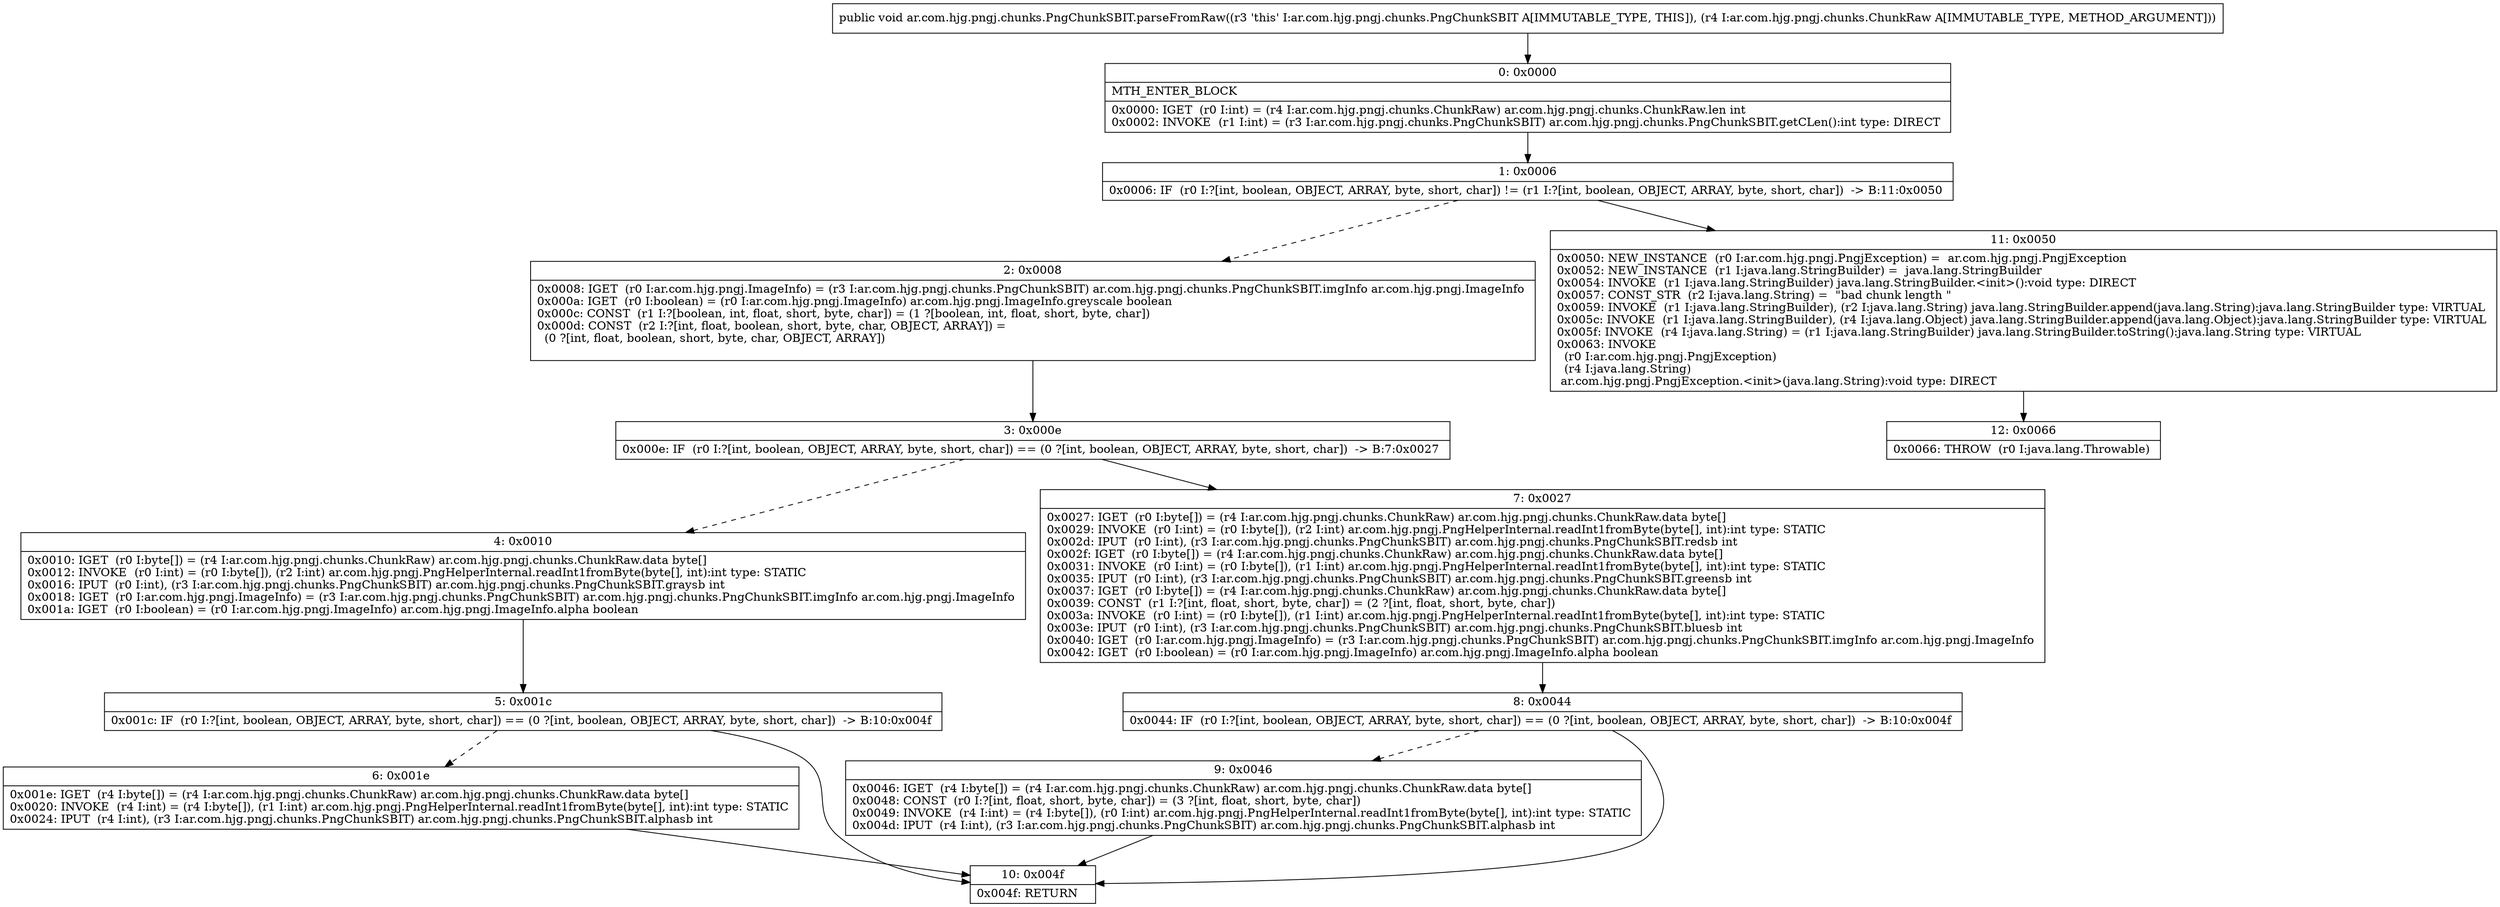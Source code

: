 digraph "CFG forar.com.hjg.pngj.chunks.PngChunkSBIT.parseFromRaw(Lar\/com\/hjg\/pngj\/chunks\/ChunkRaw;)V" {
Node_0 [shape=record,label="{0\:\ 0x0000|MTH_ENTER_BLOCK\l|0x0000: IGET  (r0 I:int) = (r4 I:ar.com.hjg.pngj.chunks.ChunkRaw) ar.com.hjg.pngj.chunks.ChunkRaw.len int \l0x0002: INVOKE  (r1 I:int) = (r3 I:ar.com.hjg.pngj.chunks.PngChunkSBIT) ar.com.hjg.pngj.chunks.PngChunkSBIT.getCLen():int type: DIRECT \l}"];
Node_1 [shape=record,label="{1\:\ 0x0006|0x0006: IF  (r0 I:?[int, boolean, OBJECT, ARRAY, byte, short, char]) != (r1 I:?[int, boolean, OBJECT, ARRAY, byte, short, char])  \-\> B:11:0x0050 \l}"];
Node_2 [shape=record,label="{2\:\ 0x0008|0x0008: IGET  (r0 I:ar.com.hjg.pngj.ImageInfo) = (r3 I:ar.com.hjg.pngj.chunks.PngChunkSBIT) ar.com.hjg.pngj.chunks.PngChunkSBIT.imgInfo ar.com.hjg.pngj.ImageInfo \l0x000a: IGET  (r0 I:boolean) = (r0 I:ar.com.hjg.pngj.ImageInfo) ar.com.hjg.pngj.ImageInfo.greyscale boolean \l0x000c: CONST  (r1 I:?[boolean, int, float, short, byte, char]) = (1 ?[boolean, int, float, short, byte, char]) \l0x000d: CONST  (r2 I:?[int, float, boolean, short, byte, char, OBJECT, ARRAY]) = \l  (0 ?[int, float, boolean, short, byte, char, OBJECT, ARRAY])\l \l}"];
Node_3 [shape=record,label="{3\:\ 0x000e|0x000e: IF  (r0 I:?[int, boolean, OBJECT, ARRAY, byte, short, char]) == (0 ?[int, boolean, OBJECT, ARRAY, byte, short, char])  \-\> B:7:0x0027 \l}"];
Node_4 [shape=record,label="{4\:\ 0x0010|0x0010: IGET  (r0 I:byte[]) = (r4 I:ar.com.hjg.pngj.chunks.ChunkRaw) ar.com.hjg.pngj.chunks.ChunkRaw.data byte[] \l0x0012: INVOKE  (r0 I:int) = (r0 I:byte[]), (r2 I:int) ar.com.hjg.pngj.PngHelperInternal.readInt1fromByte(byte[], int):int type: STATIC \l0x0016: IPUT  (r0 I:int), (r3 I:ar.com.hjg.pngj.chunks.PngChunkSBIT) ar.com.hjg.pngj.chunks.PngChunkSBIT.graysb int \l0x0018: IGET  (r0 I:ar.com.hjg.pngj.ImageInfo) = (r3 I:ar.com.hjg.pngj.chunks.PngChunkSBIT) ar.com.hjg.pngj.chunks.PngChunkSBIT.imgInfo ar.com.hjg.pngj.ImageInfo \l0x001a: IGET  (r0 I:boolean) = (r0 I:ar.com.hjg.pngj.ImageInfo) ar.com.hjg.pngj.ImageInfo.alpha boolean \l}"];
Node_5 [shape=record,label="{5\:\ 0x001c|0x001c: IF  (r0 I:?[int, boolean, OBJECT, ARRAY, byte, short, char]) == (0 ?[int, boolean, OBJECT, ARRAY, byte, short, char])  \-\> B:10:0x004f \l}"];
Node_6 [shape=record,label="{6\:\ 0x001e|0x001e: IGET  (r4 I:byte[]) = (r4 I:ar.com.hjg.pngj.chunks.ChunkRaw) ar.com.hjg.pngj.chunks.ChunkRaw.data byte[] \l0x0020: INVOKE  (r4 I:int) = (r4 I:byte[]), (r1 I:int) ar.com.hjg.pngj.PngHelperInternal.readInt1fromByte(byte[], int):int type: STATIC \l0x0024: IPUT  (r4 I:int), (r3 I:ar.com.hjg.pngj.chunks.PngChunkSBIT) ar.com.hjg.pngj.chunks.PngChunkSBIT.alphasb int \l}"];
Node_7 [shape=record,label="{7\:\ 0x0027|0x0027: IGET  (r0 I:byte[]) = (r4 I:ar.com.hjg.pngj.chunks.ChunkRaw) ar.com.hjg.pngj.chunks.ChunkRaw.data byte[] \l0x0029: INVOKE  (r0 I:int) = (r0 I:byte[]), (r2 I:int) ar.com.hjg.pngj.PngHelperInternal.readInt1fromByte(byte[], int):int type: STATIC \l0x002d: IPUT  (r0 I:int), (r3 I:ar.com.hjg.pngj.chunks.PngChunkSBIT) ar.com.hjg.pngj.chunks.PngChunkSBIT.redsb int \l0x002f: IGET  (r0 I:byte[]) = (r4 I:ar.com.hjg.pngj.chunks.ChunkRaw) ar.com.hjg.pngj.chunks.ChunkRaw.data byte[] \l0x0031: INVOKE  (r0 I:int) = (r0 I:byte[]), (r1 I:int) ar.com.hjg.pngj.PngHelperInternal.readInt1fromByte(byte[], int):int type: STATIC \l0x0035: IPUT  (r0 I:int), (r3 I:ar.com.hjg.pngj.chunks.PngChunkSBIT) ar.com.hjg.pngj.chunks.PngChunkSBIT.greensb int \l0x0037: IGET  (r0 I:byte[]) = (r4 I:ar.com.hjg.pngj.chunks.ChunkRaw) ar.com.hjg.pngj.chunks.ChunkRaw.data byte[] \l0x0039: CONST  (r1 I:?[int, float, short, byte, char]) = (2 ?[int, float, short, byte, char]) \l0x003a: INVOKE  (r0 I:int) = (r0 I:byte[]), (r1 I:int) ar.com.hjg.pngj.PngHelperInternal.readInt1fromByte(byte[], int):int type: STATIC \l0x003e: IPUT  (r0 I:int), (r3 I:ar.com.hjg.pngj.chunks.PngChunkSBIT) ar.com.hjg.pngj.chunks.PngChunkSBIT.bluesb int \l0x0040: IGET  (r0 I:ar.com.hjg.pngj.ImageInfo) = (r3 I:ar.com.hjg.pngj.chunks.PngChunkSBIT) ar.com.hjg.pngj.chunks.PngChunkSBIT.imgInfo ar.com.hjg.pngj.ImageInfo \l0x0042: IGET  (r0 I:boolean) = (r0 I:ar.com.hjg.pngj.ImageInfo) ar.com.hjg.pngj.ImageInfo.alpha boolean \l}"];
Node_8 [shape=record,label="{8\:\ 0x0044|0x0044: IF  (r0 I:?[int, boolean, OBJECT, ARRAY, byte, short, char]) == (0 ?[int, boolean, OBJECT, ARRAY, byte, short, char])  \-\> B:10:0x004f \l}"];
Node_9 [shape=record,label="{9\:\ 0x0046|0x0046: IGET  (r4 I:byte[]) = (r4 I:ar.com.hjg.pngj.chunks.ChunkRaw) ar.com.hjg.pngj.chunks.ChunkRaw.data byte[] \l0x0048: CONST  (r0 I:?[int, float, short, byte, char]) = (3 ?[int, float, short, byte, char]) \l0x0049: INVOKE  (r4 I:int) = (r4 I:byte[]), (r0 I:int) ar.com.hjg.pngj.PngHelperInternal.readInt1fromByte(byte[], int):int type: STATIC \l0x004d: IPUT  (r4 I:int), (r3 I:ar.com.hjg.pngj.chunks.PngChunkSBIT) ar.com.hjg.pngj.chunks.PngChunkSBIT.alphasb int \l}"];
Node_10 [shape=record,label="{10\:\ 0x004f|0x004f: RETURN   \l}"];
Node_11 [shape=record,label="{11\:\ 0x0050|0x0050: NEW_INSTANCE  (r0 I:ar.com.hjg.pngj.PngjException) =  ar.com.hjg.pngj.PngjException \l0x0052: NEW_INSTANCE  (r1 I:java.lang.StringBuilder) =  java.lang.StringBuilder \l0x0054: INVOKE  (r1 I:java.lang.StringBuilder) java.lang.StringBuilder.\<init\>():void type: DIRECT \l0x0057: CONST_STR  (r2 I:java.lang.String) =  \"bad chunk length \" \l0x0059: INVOKE  (r1 I:java.lang.StringBuilder), (r2 I:java.lang.String) java.lang.StringBuilder.append(java.lang.String):java.lang.StringBuilder type: VIRTUAL \l0x005c: INVOKE  (r1 I:java.lang.StringBuilder), (r4 I:java.lang.Object) java.lang.StringBuilder.append(java.lang.Object):java.lang.StringBuilder type: VIRTUAL \l0x005f: INVOKE  (r4 I:java.lang.String) = (r1 I:java.lang.StringBuilder) java.lang.StringBuilder.toString():java.lang.String type: VIRTUAL \l0x0063: INVOKE  \l  (r0 I:ar.com.hjg.pngj.PngjException)\l  (r4 I:java.lang.String)\l ar.com.hjg.pngj.PngjException.\<init\>(java.lang.String):void type: DIRECT \l}"];
Node_12 [shape=record,label="{12\:\ 0x0066|0x0066: THROW  (r0 I:java.lang.Throwable) \l}"];
MethodNode[shape=record,label="{public void ar.com.hjg.pngj.chunks.PngChunkSBIT.parseFromRaw((r3 'this' I:ar.com.hjg.pngj.chunks.PngChunkSBIT A[IMMUTABLE_TYPE, THIS]), (r4 I:ar.com.hjg.pngj.chunks.ChunkRaw A[IMMUTABLE_TYPE, METHOD_ARGUMENT])) }"];
MethodNode -> Node_0;
Node_0 -> Node_1;
Node_1 -> Node_2[style=dashed];
Node_1 -> Node_11;
Node_2 -> Node_3;
Node_3 -> Node_4[style=dashed];
Node_3 -> Node_7;
Node_4 -> Node_5;
Node_5 -> Node_6[style=dashed];
Node_5 -> Node_10;
Node_6 -> Node_10;
Node_7 -> Node_8;
Node_8 -> Node_9[style=dashed];
Node_8 -> Node_10;
Node_9 -> Node_10;
Node_11 -> Node_12;
}

